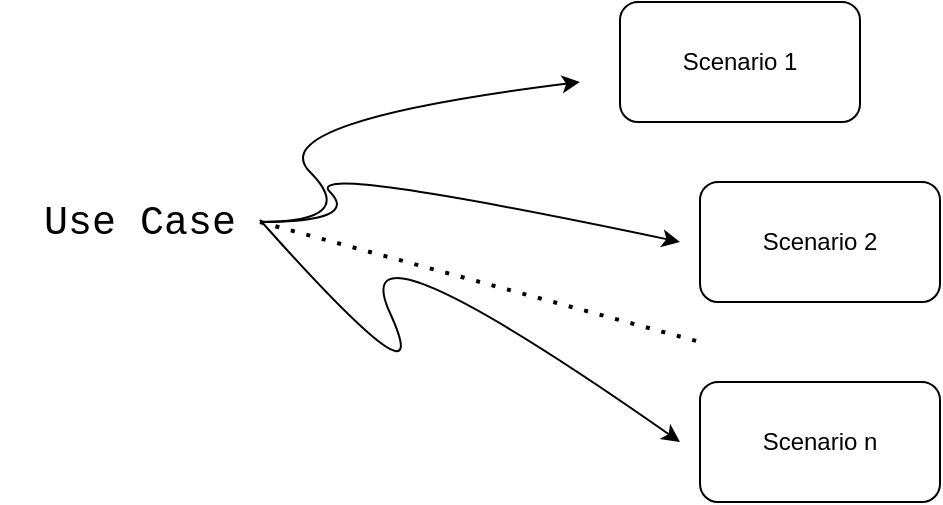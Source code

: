 <mxfile version="14.6.6" type="github"><diagram id="aNP3JbTfOQfW5POAgh2z" name="Page-1"><mxGraphModel dx="868" dy="474" grid="1" gridSize="10" guides="1" tooltips="1" connect="1" arrows="1" fold="1" page="1" pageScale="1" pageWidth="827" pageHeight="1169" math="0" shadow="0"><root><mxCell id="0"/><mxCell id="1" parent="0"/><mxCell id="hYsfn3UaDOfErHuqohGZ-1" value="&lt;font face=&quot;Courier New&quot; style=&quot;font-size: 20px&quot;&gt;Use Case&lt;/font&gt;" style="text;html=1;strokeColor=none;fillColor=none;align=center;verticalAlign=middle;whiteSpace=wrap;rounded=0;" vertex="1" parent="1"><mxGeometry x="120" y="200" width="140" height="40" as="geometry"/></mxCell><mxCell id="hYsfn3UaDOfErHuqohGZ-2" value="" style="curved=1;endArrow=classic;html=1;" edge="1" parent="1"><mxGeometry width="50" height="50" relative="1" as="geometry"><mxPoint x="250" y="220" as="sourcePoint"/><mxPoint x="410" y="150" as="targetPoint"/><Array as="points"><mxPoint x="300" y="220"/><mxPoint x="250" y="170"/></Array></mxGeometry></mxCell><mxCell id="hYsfn3UaDOfErHuqohGZ-3" value="Scenario 1" style="rounded=1;whiteSpace=wrap;html=1;" vertex="1" parent="1"><mxGeometry x="430" y="110" width="120" height="60" as="geometry"/></mxCell><mxCell id="hYsfn3UaDOfErHuqohGZ-5" value="" style="curved=1;endArrow=classic;html=1;" edge="1" parent="1"><mxGeometry width="50" height="50" relative="1" as="geometry"><mxPoint x="250" y="220" as="sourcePoint"/><mxPoint x="460" y="230" as="targetPoint"/><Array as="points"><mxPoint x="300" y="220"/><mxPoint x="270" y="190"/></Array></mxGeometry></mxCell><mxCell id="hYsfn3UaDOfErHuqohGZ-6" value="Scenario 2" style="rounded=1;whiteSpace=wrap;html=1;" vertex="1" parent="1"><mxGeometry x="470" y="200" width="120" height="60" as="geometry"/></mxCell><mxCell id="hYsfn3UaDOfErHuqohGZ-7" value="" style="endArrow=none;dashed=1;html=1;dashPattern=1 3;strokeWidth=2;" edge="1" parent="1"><mxGeometry width="50" height="50" relative="1" as="geometry"><mxPoint x="250" y="220" as="sourcePoint"/><mxPoint x="470" y="280" as="targetPoint"/></mxGeometry></mxCell><mxCell id="hYsfn3UaDOfErHuqohGZ-8" value="" style="curved=1;endArrow=classic;html=1;" edge="1" parent="1"><mxGeometry width="50" height="50" relative="1" as="geometry"><mxPoint x="250" y="219" as="sourcePoint"/><mxPoint x="460" y="330" as="targetPoint"/><Array as="points"><mxPoint x="340" y="320"/><mxPoint x="290" y="211"/></Array></mxGeometry></mxCell><mxCell id="hYsfn3UaDOfErHuqohGZ-10" value="Scenario n" style="rounded=1;whiteSpace=wrap;html=1;" vertex="1" parent="1"><mxGeometry x="470" y="300" width="120" height="60" as="geometry"/></mxCell></root></mxGraphModel></diagram></mxfile>
